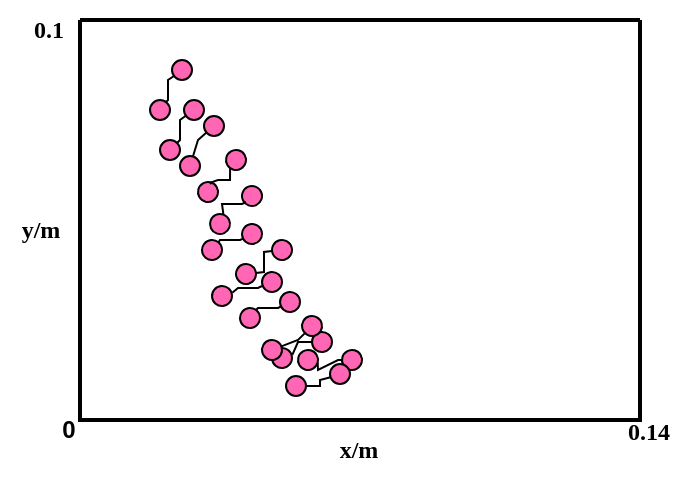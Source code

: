 <mxfile version="21.1.7" type="github">
  <diagram id="drd781UBc9HcNanvUk7X" name="第 1 页">
    <mxGraphModel dx="780" dy="414" grid="1" gridSize="10" guides="1" tooltips="1" connect="1" arrows="1" fold="1" page="1" pageScale="1" pageWidth="827" pageHeight="1169" math="0" shadow="0">
      <root>
        <mxCell id="0" />
        <mxCell id="1" parent="0" />
        <mxCell id="4RYLCRY8slWU71JGyVVp-26" value="" style="group;rotation=40;" parent="1" vertex="1" connectable="0">
          <mxGeometry x="526" y="410" width="20" height="30" as="geometry" />
        </mxCell>
        <mxCell id="4RYLCRY8slWU71JGyVVp-27" value="" style="ellipse;whiteSpace=wrap;html=1;aspect=fixed;fillColor=#FF66B3;rotation=40;" parent="4RYLCRY8slWU71JGyVVp-26" vertex="1">
          <mxGeometry x="15" y="6" width="10" height="10" as="geometry" />
        </mxCell>
        <mxCell id="4RYLCRY8slWU71JGyVVp-28" value="" style="ellipse;whiteSpace=wrap;html=1;aspect=fixed;fillColor=#FF66B3;rotation=40;" parent="4RYLCRY8slWU71JGyVVp-26" vertex="1">
          <mxGeometry x="-5" y="14" width="10" height="10" as="geometry" />
        </mxCell>
        <mxCell id="4RYLCRY8slWU71JGyVVp-30" value="" style="group;rotation=30;" parent="1" vertex="1" connectable="0">
          <mxGeometry x="523" y="386" width="20" height="30" as="geometry" />
        </mxCell>
        <mxCell id="4RYLCRY8slWU71JGyVVp-31" value="" style="ellipse;whiteSpace=wrap;html=1;aspect=fixed;fillColor=#FF66B3;rotation=30;" parent="4RYLCRY8slWU71JGyVVp-30" vertex="1">
          <mxGeometry x="14" y="4" width="10" height="10" as="geometry" />
        </mxCell>
        <mxCell id="4RYLCRY8slWU71JGyVVp-32" value="" style="ellipse;whiteSpace=wrap;html=1;aspect=fixed;fillColor=#FF66B3;rotation=30;" parent="4RYLCRY8slWU71JGyVVp-30" vertex="1">
          <mxGeometry x="-4" y="16" width="10" height="10" as="geometry" />
        </mxCell>
        <mxCell id="4RYLCRY8slWU71JGyVVp-33" value="" style="endArrow=none;html=1;rounded=0;startArrow=none;" parent="4RYLCRY8slWU71JGyVVp-30" source="4RYLCRY8slWU71JGyVVp-32" target="4RYLCRY8slWU71JGyVVp-31" edge="1">
          <mxGeometry width="50" height="50" relative="1" as="geometry">
            <mxPoint x="-26" y="58" as="sourcePoint" />
            <mxPoint x="42" y="39" as="targetPoint" />
            <Array as="points">
              <mxPoint x="10" y="20" />
              <mxPoint x="10" y="14" />
              <mxPoint x="10" y="10" />
              <mxPoint x="10" y="10" />
            </Array>
          </mxGeometry>
        </mxCell>
        <mxCell id="4RYLCRY8slWU71JGyVVp-34" value="" style="ellipse;whiteSpace=wrap;html=1;aspect=fixed;fillColor=#FF66B3;rotation=40;" parent="1" vertex="1">
          <mxGeometry x="557" y="436" width="10" height="10" as="geometry" />
        </mxCell>
        <mxCell id="4RYLCRY8slWU71JGyVVp-35" value="" style="ellipse;whiteSpace=wrap;html=1;aspect=fixed;fillColor=#FF66B3;rotation=40;" parent="1" vertex="1">
          <mxGeometry x="537" y="444" width="10" height="10" as="geometry" />
        </mxCell>
        <mxCell id="4RYLCRY8slWU71JGyVVp-36" value="" style="endArrow=none;html=1;rounded=0;startArrow=none;exitX=0.797;exitY=0.05;exitDx=0;exitDy=0;exitPerimeter=0;" parent="1" source="4RYLCRY8slWU71JGyVVp-35" target="4RYLCRY8slWU71JGyVVp-34" edge="1">
          <mxGeometry width="50" height="50" relative="1" as="geometry">
            <mxPoint x="-7" y="51" as="sourcePoint" />
            <mxPoint x="63" y="44" as="targetPoint" />
            <Array as="points">
              <mxPoint x="550" y="441" />
            </Array>
          </mxGeometry>
        </mxCell>
        <mxCell id="4RYLCRY8slWU71JGyVVp-37" value="" style="group;rotation=60;" parent="1" vertex="1" connectable="0">
          <mxGeometry x="560" y="435" width="20" height="40" as="geometry" />
        </mxCell>
        <mxCell id="4RYLCRY8slWU71JGyVVp-38" value="" style="ellipse;whiteSpace=wrap;html=1;aspect=fixed;fillColor=#FF66B3;rotation=60;" parent="4RYLCRY8slWU71JGyVVp-37" vertex="1">
          <mxGeometry x="12" y="10" width="10" height="10" as="geometry" />
        </mxCell>
        <mxCell id="4RYLCRY8slWU71JGyVVp-39" value="" style="ellipse;whiteSpace=wrap;html=1;aspect=fixed;fillColor=#FF66B3;rotation=60;" parent="4RYLCRY8slWU71JGyVVp-37" vertex="1">
          <mxGeometry x="-10" y="10" width="10" height="10" as="geometry" />
        </mxCell>
        <mxCell id="4RYLCRY8slWU71JGyVVp-40" value="" style="endArrow=none;html=1;rounded=0;startArrow=none;exitX=1;exitY=0;exitDx=0;exitDy=0;" parent="4RYLCRY8slWU71JGyVVp-37" edge="1">
          <mxGeometry width="50" height="50" relative="1" as="geometry">
            <mxPoint x="-0.17" y="16.294" as="sourcePoint" />
            <mxPoint x="12.0" y="14.999" as="targetPoint" />
            <Array as="points">
              <mxPoint y="20" />
              <mxPoint x="10" y="15" />
            </Array>
          </mxGeometry>
        </mxCell>
        <mxCell id="4RYLCRY8slWU71JGyVVp-45" value="" style="group;rotation=120;" parent="1" vertex="1" connectable="0">
          <mxGeometry x="537" y="424" width="20" height="30" as="geometry" />
        </mxCell>
        <mxCell id="4RYLCRY8slWU71JGyVVp-46" value="" style="ellipse;whiteSpace=wrap;html=1;aspect=fixed;fillColor=#FF66B3;rotation=30;" parent="4RYLCRY8slWU71JGyVVp-45" vertex="1">
          <mxGeometry x="15" y="4" width="10" height="10" as="geometry" />
        </mxCell>
        <mxCell id="4RYLCRY8slWU71JGyVVp-47" value="" style="ellipse;whiteSpace=wrap;html=1;aspect=fixed;fillColor=#FF66B3;rotation=30;" parent="4RYLCRY8slWU71JGyVVp-45" vertex="1">
          <mxGeometry x="-5" y="16" width="10" height="10" as="geometry" />
        </mxCell>
        <mxCell id="4RYLCRY8slWU71JGyVVp-48" value="" style="endArrow=none;html=1;rounded=0;startArrow=none;" parent="4RYLCRY8slWU71JGyVVp-45" source="4RYLCRY8slWU71JGyVVp-47" target="4RYLCRY8slWU71JGyVVp-46" edge="1">
          <mxGeometry width="50" height="50" relative="1" as="geometry">
            <mxPoint x="-26" y="58" as="sourcePoint" />
            <mxPoint x="41" y="39" as="targetPoint" />
            <Array as="points">
              <mxPoint x="13" y="16" />
            </Array>
          </mxGeometry>
        </mxCell>
        <mxCell id="tt2mpNIdjECBzagLT24Q-28" value="" style="endArrow=none;html=1;rounded=0;startArrow=none;" parent="4RYLCRY8slWU71JGyVVp-45" edge="1">
          <mxGeometry width="50" height="50" relative="1" as="geometry">
            <mxPoint x="-8" y="1" as="sourcePoint" />
            <mxPoint x="5" y="-1" as="targetPoint" />
            <Array as="points">
              <mxPoint x="-7" />
              <mxPoint x="3" />
            </Array>
          </mxGeometry>
        </mxCell>
        <mxCell id="4RYLCRY8slWU71JGyVVp-49" value="" style="group;rotation=90;" parent="1" vertex="1" connectable="0">
          <mxGeometry x="492" y="328" width="228" height="152" as="geometry" />
        </mxCell>
        <mxCell id="4RYLCRY8slWU71JGyVVp-50" value="" style="ellipse;whiteSpace=wrap;html=1;aspect=fixed;fillColor=#FF66B3;rotation=0;" parent="4RYLCRY8slWU71JGyVVp-49" vertex="1">
          <mxGeometry x="11" width="10" height="10" as="geometry" />
        </mxCell>
        <mxCell id="4RYLCRY8slWU71JGyVVp-51" value="" style="ellipse;whiteSpace=wrap;html=1;aspect=fixed;fillColor=#FF66B3;rotation=0;" parent="4RYLCRY8slWU71JGyVVp-49" vertex="1">
          <mxGeometry x="-1" y="20" width="10" height="10" as="geometry" />
        </mxCell>
        <mxCell id="4RYLCRY8slWU71JGyVVp-52" value="" style="endArrow=none;html=1;rounded=0;startArrow=none;" parent="4RYLCRY8slWU71JGyVVp-49" source="4RYLCRY8slWU71JGyVVp-51" target="4RYLCRY8slWU71JGyVVp-50" edge="1">
          <mxGeometry width="50" height="50" relative="1" as="geometry">
            <mxPoint y="70" as="sourcePoint" />
            <mxPoint x="49" y="20" as="targetPoint" />
            <Array as="points">
              <mxPoint x="8" y="12" />
            </Array>
          </mxGeometry>
        </mxCell>
        <mxCell id="4RYLCRY8slWU71JGyVVp-1" value="" style="swimlane;startSize=0;strokeWidth=2;" parent="4RYLCRY8slWU71JGyVVp-49" vertex="1">
          <mxGeometry x="-51" y="-48" width="280" height="200" as="geometry">
            <mxRectangle x="120" y="280" width="50" height="40" as="alternateBounds" />
          </mxGeometry>
        </mxCell>
        <mxCell id="4RYLCRY8slWU71JGyVVp-2" value="" style="group;rotation=40;" parent="4RYLCRY8slWU71JGyVVp-1" vertex="1" connectable="0">
          <mxGeometry x="76" y="120" width="20" height="30" as="geometry" />
        </mxCell>
        <mxCell id="4RYLCRY8slWU71JGyVVp-3" value="" style="ellipse;whiteSpace=wrap;html=1;aspect=fixed;fillColor=#FF66B3;rotation=40;" parent="4RYLCRY8slWU71JGyVVp-2" vertex="1">
          <mxGeometry x="15" y="6" width="10" height="10" as="geometry" />
        </mxCell>
        <mxCell id="4RYLCRY8slWU71JGyVVp-4" value="" style="ellipse;whiteSpace=wrap;html=1;aspect=fixed;fillColor=#FF66B3;rotation=40;" parent="4RYLCRY8slWU71JGyVVp-2" vertex="1">
          <mxGeometry x="-10" y="13" width="10" height="10" as="geometry" />
        </mxCell>
        <mxCell id="4RYLCRY8slWU71JGyVVp-6" value="" style="group;rotation=40;" parent="4RYLCRY8slWU71JGyVVp-2" vertex="1" connectable="0">
          <mxGeometry x="-10" y="-24" width="20" height="30" as="geometry" />
        </mxCell>
        <mxCell id="4RYLCRY8slWU71JGyVVp-7" value="" style="ellipse;whiteSpace=wrap;html=1;aspect=fixed;fillColor=#FF66B3;rotation=40;" parent="4RYLCRY8slWU71JGyVVp-6" vertex="1">
          <mxGeometry x="15" y="6" width="10" height="10" as="geometry" />
        </mxCell>
        <mxCell id="4RYLCRY8slWU71JGyVVp-8" value="" style="ellipse;whiteSpace=wrap;html=1;aspect=fixed;fillColor=#FF66B3;rotation=40;" parent="4RYLCRY8slWU71JGyVVp-6" vertex="1">
          <mxGeometry x="-5" y="14" width="10" height="10" as="geometry" />
        </mxCell>
        <mxCell id="4RYLCRY8slWU71JGyVVp-9" value="" style="endArrow=none;html=1;rounded=0;startArrow=none;" parent="4RYLCRY8slWU71JGyVVp-6" source="4RYLCRY8slWU71JGyVVp-8" target="4RYLCRY8slWU71JGyVVp-7" edge="1">
          <mxGeometry width="50" height="50" relative="1" as="geometry">
            <mxPoint x="-33" y="51" as="sourcePoint" />
            <mxPoint x="37" y="44" as="targetPoint" />
            <Array as="points">
              <mxPoint x="4" y="14" />
              <mxPoint x="14" y="14" />
            </Array>
          </mxGeometry>
        </mxCell>
        <mxCell id="4RYLCRY8slWU71JGyVVp-10" value="" style="group;rotation=20;" parent="4RYLCRY8slWU71JGyVVp-1" vertex="1" connectable="0">
          <mxGeometry x="68" y="80" width="20" height="30" as="geometry" />
        </mxCell>
        <mxCell id="4RYLCRY8slWU71JGyVVp-11" value="" style="ellipse;whiteSpace=wrap;html=1;aspect=fixed;fillColor=#FF66B3;rotation=20;" parent="4RYLCRY8slWU71JGyVVp-10" vertex="1">
          <mxGeometry x="13" y="3" width="10" height="10" as="geometry" />
        </mxCell>
        <mxCell id="4RYLCRY8slWU71JGyVVp-12" value="" style="ellipse;whiteSpace=wrap;html=1;aspect=fixed;fillColor=#FF66B3;rotation=20;" parent="4RYLCRY8slWU71JGyVVp-10" vertex="1">
          <mxGeometry x="-3" y="17" width="10" height="10" as="geometry" />
        </mxCell>
        <mxCell id="4RYLCRY8slWU71JGyVVp-14" value="" style="group;rotation=15;" parent="4RYLCRY8slWU71JGyVVp-10" vertex="1" connectable="0">
          <mxGeometry x="-7" y="-17" width="20" height="30" as="geometry" />
        </mxCell>
        <mxCell id="4RYLCRY8slWU71JGyVVp-15" value="" style="ellipse;whiteSpace=wrap;html=1;aspect=fixed;fillColor=#FF66B3;rotation=15;" parent="4RYLCRY8slWU71JGyVVp-14" vertex="1">
          <mxGeometry x="12" y="2" width="10" height="10" as="geometry" />
        </mxCell>
        <mxCell id="4RYLCRY8slWU71JGyVVp-16" value="" style="ellipse;whiteSpace=wrap;html=1;aspect=fixed;fillColor=#FF66B3;rotation=15;" parent="4RYLCRY8slWU71JGyVVp-14" vertex="1">
          <mxGeometry x="-2" y="18" width="10" height="10" as="geometry" />
        </mxCell>
        <mxCell id="tt2mpNIdjECBzagLT24Q-26" value="" style="endArrow=none;html=1;rounded=0;startArrow=none;exitX=0.5;exitY=0;exitDx=0;exitDy=0;" parent="4RYLCRY8slWU71JGyVVp-14" source="4RYLCRY8slWU71JGyVVp-12" edge="1">
          <mxGeometry width="50" height="50" relative="1" as="geometry">
            <mxPoint x="9" y="30" as="sourcePoint" />
            <mxPoint x="22" y="28" as="targetPoint" />
            <Array as="points">
              <mxPoint x="10" y="29" />
              <mxPoint x="20" y="29" />
            </Array>
          </mxGeometry>
        </mxCell>
        <mxCell id="tt2mpNIdjECBzagLT24Q-27" value="" style="endArrow=none;html=1;rounded=0;startArrow=none;entryX=0.318;entryY=0.959;entryDx=0;entryDy=0;entryPerimeter=0;" parent="4RYLCRY8slWU71JGyVVp-10" target="4RYLCRY8slWU71JGyVVp-15" edge="1">
          <mxGeometry width="50" height="50" relative="1" as="geometry">
            <mxPoint x="-3" y="2" as="sourcePoint" />
            <mxPoint x="10" as="targetPoint" />
            <Array as="points">
              <mxPoint x="-2" y="1" />
              <mxPoint x="1" />
              <mxPoint x="7" />
            </Array>
          </mxGeometry>
        </mxCell>
        <mxCell id="4RYLCRY8slWU71JGyVVp-18" value="" style="group;rotation=90;" parent="4RYLCRY8slWU71JGyVVp-1" vertex="1" connectable="0">
          <mxGeometry x="41" y="40" width="20" height="30" as="geometry" />
        </mxCell>
        <mxCell id="4RYLCRY8slWU71JGyVVp-19" value="" style="ellipse;whiteSpace=wrap;html=1;aspect=fixed;fillColor=#FF66B3;rotation=0;" parent="4RYLCRY8slWU71JGyVVp-18" vertex="1">
          <mxGeometry x="11" width="10" height="10" as="geometry" />
        </mxCell>
        <mxCell id="4RYLCRY8slWU71JGyVVp-20" value="" style="ellipse;whiteSpace=wrap;html=1;aspect=fixed;fillColor=#FF66B3;rotation=0;" parent="4RYLCRY8slWU71JGyVVp-18" vertex="1">
          <mxGeometry x="-1" y="20" width="10" height="10" as="geometry" />
        </mxCell>
        <mxCell id="4RYLCRY8slWU71JGyVVp-21" value="" style="endArrow=none;html=1;rounded=0;startArrow=none;" parent="4RYLCRY8slWU71JGyVVp-18" source="4RYLCRY8slWU71JGyVVp-20" target="4RYLCRY8slWU71JGyVVp-19" edge="1">
          <mxGeometry width="50" height="50" relative="1" as="geometry">
            <mxPoint y="70" as="sourcePoint" />
            <mxPoint x="49" y="20" as="targetPoint" />
            <Array as="points">
              <mxPoint x="9" y="20" />
              <mxPoint x="9" y="10" />
            </Array>
          </mxGeometry>
        </mxCell>
        <mxCell id="4RYLCRY8slWU71JGyVVp-22" value="" style="group;rotation=90;" parent="4RYLCRY8slWU71JGyVVp-1" vertex="1" connectable="0">
          <mxGeometry x="10" y="20" width="20" height="30" as="geometry" />
        </mxCell>
        <mxCell id="4RYLCRY8slWU71JGyVVp-23" value="" style="ellipse;whiteSpace=wrap;html=1;aspect=fixed;fillColor=#FF66B3;rotation=0;" parent="4RYLCRY8slWU71JGyVVp-22" vertex="1">
          <mxGeometry x="36" width="10" height="10" as="geometry" />
        </mxCell>
        <mxCell id="4RYLCRY8slWU71JGyVVp-24" value="" style="ellipse;whiteSpace=wrap;html=1;aspect=fixed;fillColor=#FF66B3;rotation=0;" parent="4RYLCRY8slWU71JGyVVp-22" vertex="1">
          <mxGeometry x="25" y="20" width="10" height="10" as="geometry" />
        </mxCell>
        <mxCell id="4RYLCRY8slWU71JGyVVp-41" value="" style="group;rotation=135;" parent="4RYLCRY8slWU71JGyVVp-1" vertex="1" connectable="0">
          <mxGeometry x="109" y="165" width="20" height="30" as="geometry" />
        </mxCell>
        <mxCell id="4RYLCRY8slWU71JGyVVp-42" value="" style="ellipse;whiteSpace=wrap;html=1;aspect=fixed;fillColor=#FF66B3;rotation=45;" parent="4RYLCRY8slWU71JGyVVp-41" vertex="1">
          <mxGeometry x="16" y="7" width="10" height="10" as="geometry" />
        </mxCell>
        <mxCell id="4RYLCRY8slWU71JGyVVp-43" value="" style="ellipse;whiteSpace=wrap;html=1;aspect=fixed;fillColor=#FF66B3;rotation=45;" parent="4RYLCRY8slWU71JGyVVp-41" vertex="1">
          <mxGeometry x="-6" y="13" width="10" height="10" as="geometry" />
        </mxCell>
        <mxCell id="4RYLCRY8slWU71JGyVVp-44" value="" style="endArrow=none;html=1;rounded=0;startArrow=none;" parent="4RYLCRY8slWU71JGyVVp-41" source="4RYLCRY8slWU71JGyVVp-43" target="4RYLCRY8slWU71JGyVVp-42" edge="1">
          <mxGeometry width="50" height="50" relative="1" as="geometry">
            <mxPoint x="-36" y="47" as="sourcePoint" />
            <mxPoint x="34" y="46" as="targetPoint" />
            <Array as="points">
              <mxPoint x="11" y="18" />
              <mxPoint x="11" y="15" />
            </Array>
          </mxGeometry>
        </mxCell>
        <mxCell id="4RYLCRY8slWU71JGyVVp-53" value="&lt;font face=&quot;Times New Roman&quot;&gt;&lt;b&gt;x/m&lt;/b&gt;&lt;/font&gt;" style="text;html=1;align=center;verticalAlign=middle;resizable=0;points=[];autosize=1;strokeColor=none;fillColor=none;" parent="1" vertex="1">
          <mxGeometry x="560" y="480" width="40" height="30" as="geometry" />
        </mxCell>
        <mxCell id="4RYLCRY8slWU71JGyVVp-54" value="&lt;font face=&quot;Times New Roman&quot;&gt;&lt;b&gt;y/m&lt;/b&gt;&lt;/font&gt;" style="text;html=1;align=center;verticalAlign=middle;resizable=0;points=[];autosize=1;strokeColor=none;fillColor=none;" parent="1" vertex="1">
          <mxGeometry x="401" y="370" width="40" height="30" as="geometry" />
        </mxCell>
        <mxCell id="4RYLCRY8slWU71JGyVVp-55" value="&lt;b&gt;0&lt;/b&gt;" style="text;html=1;align=center;verticalAlign=middle;resizable=0;points=[];autosize=1;strokeColor=none;fillColor=none;" parent="1" vertex="1">
          <mxGeometry x="420" y="470" width="30" height="30" as="geometry" />
        </mxCell>
        <mxCell id="tt2mpNIdjECBzagLT24Q-16" value="" style="endArrow=none;html=1;rounded=0;startArrow=none;" parent="1" edge="1">
          <mxGeometry width="50" height="50" relative="1" as="geometry">
            <mxPoint x="484" y="321" as="sourcePoint" />
            <mxPoint x="488" y="308" as="targetPoint" />
            <Array as="points">
              <mxPoint x="485" y="320" />
              <mxPoint x="485" y="310" />
            </Array>
          </mxGeometry>
        </mxCell>
        <mxCell id="tt2mpNIdjECBzagLT24Q-25" value="" style="endArrow=none;html=1;rounded=0;startArrow=none;exitX=0.792;exitY=0.045;exitDx=0;exitDy=0;exitPerimeter=0;" parent="1" source="4RYLCRY8slWU71JGyVVp-4" edge="1">
          <mxGeometry width="50" height="50" relative="1" as="geometry">
            <mxPoint x="519" y="415" as="sourcePoint" />
            <mxPoint x="532" y="413" as="targetPoint" />
            <Array as="points">
              <mxPoint x="520" y="414" />
              <mxPoint x="530" y="414" />
            </Array>
          </mxGeometry>
        </mxCell>
        <mxCell id="P7qbRCYS65YStBDNGcjc-2" value="&lt;font face=&quot;Times New Roman&quot;&gt;&lt;b&gt;0.1&lt;/b&gt;&lt;/font&gt;" style="text;html=1;align=center;verticalAlign=middle;resizable=0;points=[];autosize=1;strokeColor=none;fillColor=none;" vertex="1" parent="1">
          <mxGeometry x="405" y="270" width="40" height="30" as="geometry" />
        </mxCell>
        <mxCell id="P7qbRCYS65YStBDNGcjc-3" value="&lt;font face=&quot;Times New Roman&quot;&gt;&lt;b&gt;0.14&lt;/b&gt;&lt;/font&gt;" style="text;html=1;align=center;verticalAlign=middle;resizable=0;points=[];autosize=1;strokeColor=none;fillColor=none;" vertex="1" parent="1">
          <mxGeometry x="705" y="471" width="40" height="30" as="geometry" />
        </mxCell>
      </root>
    </mxGraphModel>
  </diagram>
</mxfile>
